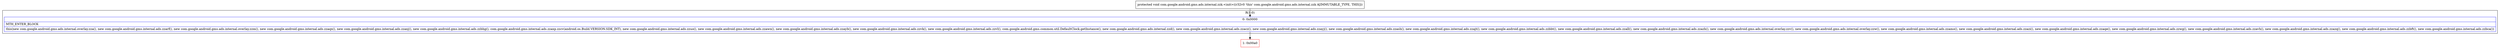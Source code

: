 digraph "CFG forcom.google.android.gms.ads.internal.zzk.\<init\>()V" {
subgraph cluster_Region_2060495226 {
label = "R(1:0)";
node [shape=record,color=blue];
Node_0 [shape=record,label="{0\:\ 0x0000|MTH_ENTER_BLOCK\l|this(new com.google.android.gms.ads.internal.overlay.zza(), new com.google.android.gms.internal.ads.zzarf(), new com.google.android.gms.ads.internal.overlay.zzm(), new com.google.android.gms.internal.ads.zzaqx(), new com.google.android.gms.internal.ads.zzaxj(), new com.google.android.gms.internal.ads.zzbhg(), com.google.android.gms.internal.ads.zzaxp.zzcv(android.os.Build.VERSION.SDK_INT), new com.google.android.gms.internal.ads.zzuo(), new com.google.android.gms.internal.ads.zzawn(), new com.google.android.gms.internal.ads.zzayb(), new com.google.android.gms.internal.ads.zzvk(), new com.google.android.gms.internal.ads.zzvl(), com.google.android.gms.common.util.DefaultClock.getInstance(), new com.google.android.gms.ads.internal.zzd(), new com.google.android.gms.internal.ads.zzacz(), new com.google.android.gms.internal.ads.zzayj(), new com.google.android.gms.internal.ads.zzash(), new com.google.android.gms.internal.ads.zzajt(), new com.google.android.gms.internal.ads.zzbbt(), new com.google.android.gms.internal.ads.zzall(), new com.google.android.gms.internal.ads.zzazh(), new com.google.android.gms.ads.internal.overlay.zzv(), new com.google.android.gms.ads.internal.overlay.zzw(), new com.google.android.gms.internal.ads.zzamo(), new com.google.android.gms.internal.ads.zzazi(), new com.google.android.gms.internal.ads.zzaqe(), new com.google.android.gms.internal.ads.zzwg(), new com.google.android.gms.internal.ads.zzavh(), new com.google.android.gms.internal.ads.zzazq(), new com.google.android.gms.internal.ads.zzbft(), new com.google.android.gms.internal.ads.zzbca())\l}"];
}
Node_1 [shape=record,color=red,label="{1\:\ 0x00a0}"];
MethodNode[shape=record,label="{protected void com.google.android.gms.ads.internal.zzk.\<init\>((r32v0 'this' com.google.android.gms.ads.internal.zzk A[IMMUTABLE_TYPE, THIS])) }"];
MethodNode -> Node_0;
Node_0 -> Node_1;
}

